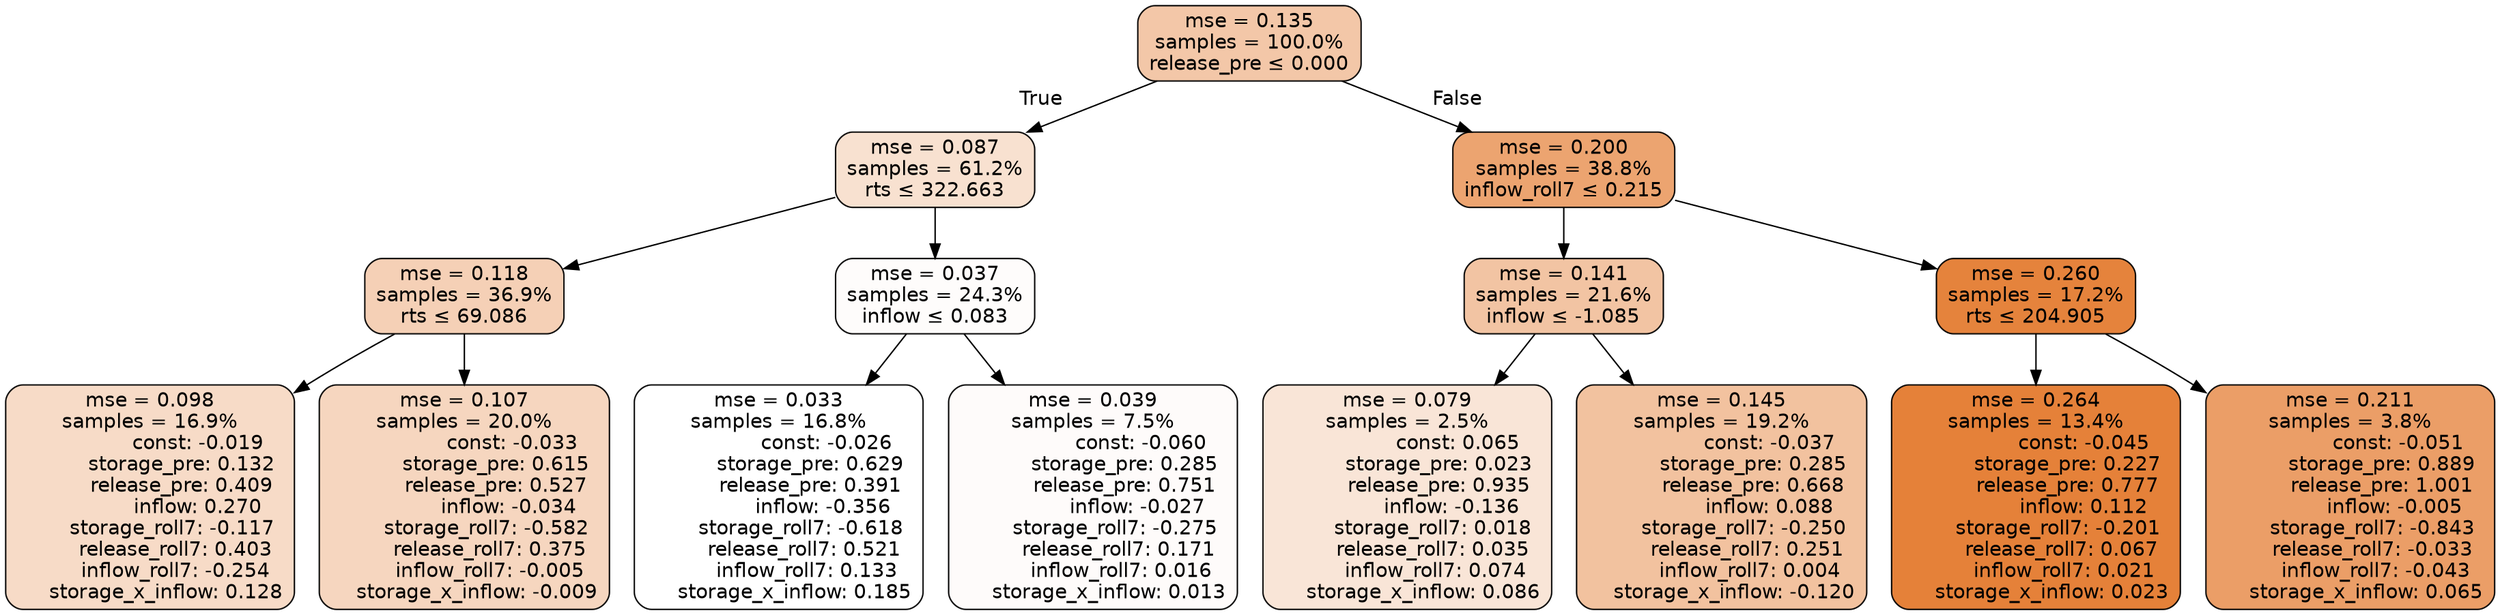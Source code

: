 digraph tree {
bgcolor="transparent"
node [shape=rectangle, style="filled, rounded", color="black", fontname=helvetica] ;
edge [fontname=helvetica] ;
	"0" [label="mse = 0.135
samples = 100.0%
release_pre &le; 0.000", fillcolor="#f3c7a8"]
	"1" [label="mse = 0.087
samples = 61.2%
rts &le; 322.663", fillcolor="#f8e1d0"]
	"2" [label="mse = 0.118
samples = 36.9%
rts &le; 69.086", fillcolor="#f5d0b6"]
	"3" [label="mse = 0.098
samples = 16.9%
               const: -0.019
          storage_pre: 0.132
          release_pre: 0.409
               inflow: 0.270
       storage_roll7: -0.117
        release_roll7: 0.403
        inflow_roll7: -0.254
     storage_x_inflow: 0.128", fillcolor="#f7dbc7"]
	"4" [label="mse = 0.107
samples = 20.0%
               const: -0.033
          storage_pre: 0.615
          release_pre: 0.527
              inflow: -0.034
       storage_roll7: -0.582
        release_roll7: 0.375
        inflow_roll7: -0.005
    storage_x_inflow: -0.009", fillcolor="#f6d6bf"]
	"5" [label="mse = 0.037
samples = 24.3%
inflow &le; 0.083", fillcolor="#fefcfb"]
	"6" [label="mse = 0.033
samples = 16.8%
               const: -0.026
          storage_pre: 0.629
          release_pre: 0.391
              inflow: -0.356
       storage_roll7: -0.618
        release_roll7: 0.521
         inflow_roll7: 0.133
     storage_x_inflow: 0.185", fillcolor="#ffffff"]
	"7" [label="mse = 0.039
samples = 7.5%
               const: -0.060
          storage_pre: 0.285
          release_pre: 0.751
              inflow: -0.027
       storage_roll7: -0.275
        release_roll7: 0.171
         inflow_roll7: 0.016
     storage_x_inflow: 0.013", fillcolor="#fefbfa"]
	"8" [label="mse = 0.200
samples = 38.8%
inflow_roll7 &le; 0.215", fillcolor="#eca470"]
	"9" [label="mse = 0.141
samples = 21.6%
inflow &le; -1.085", fillcolor="#f2c4a3"]
	"10" [label="mse = 0.079
samples = 2.5%
                const: 0.065
          storage_pre: 0.023
          release_pre: 0.935
              inflow: -0.136
        storage_roll7: 0.018
        release_roll7: 0.035
         inflow_roll7: 0.074
     storage_x_inflow: 0.086", fillcolor="#f9e5d7"]
	"11" [label="mse = 0.145
samples = 19.2%
               const: -0.037
          storage_pre: 0.285
          release_pre: 0.668
               inflow: 0.088
       storage_roll7: -0.250
        release_roll7: 0.251
         inflow_roll7: 0.004
    storage_x_inflow: -0.120", fillcolor="#f2c29f"]
	"12" [label="mse = 0.260
samples = 17.2%
rts &le; 204.905", fillcolor="#e5833c"]
	"13" [label="mse = 0.264
samples = 13.4%
               const: -0.045
          storage_pre: 0.227
          release_pre: 0.777
               inflow: 0.112
       storage_roll7: -0.201
        release_roll7: 0.067
         inflow_roll7: 0.021
     storage_x_inflow: 0.023", fillcolor="#e58139"]
	"14" [label="mse = 0.211
samples = 3.8%
               const: -0.051
          storage_pre: 0.889
          release_pre: 1.001
              inflow: -0.005
       storage_roll7: -0.843
       release_roll7: -0.033
        inflow_roll7: -0.043
     storage_x_inflow: 0.065", fillcolor="#eb9e67"]

	"0" -> "1" [labeldistance=2.5, labelangle=45, headlabel="True"]
	"1" -> "2"
	"2" -> "3"
	"2" -> "4"
	"1" -> "5"
	"5" -> "6"
	"5" -> "7"
	"0" -> "8" [labeldistance=2.5, labelangle=-45, headlabel="False"]
	"8" -> "9"
	"9" -> "10"
	"9" -> "11"
	"8" -> "12"
	"12" -> "13"
	"12" -> "14"
}